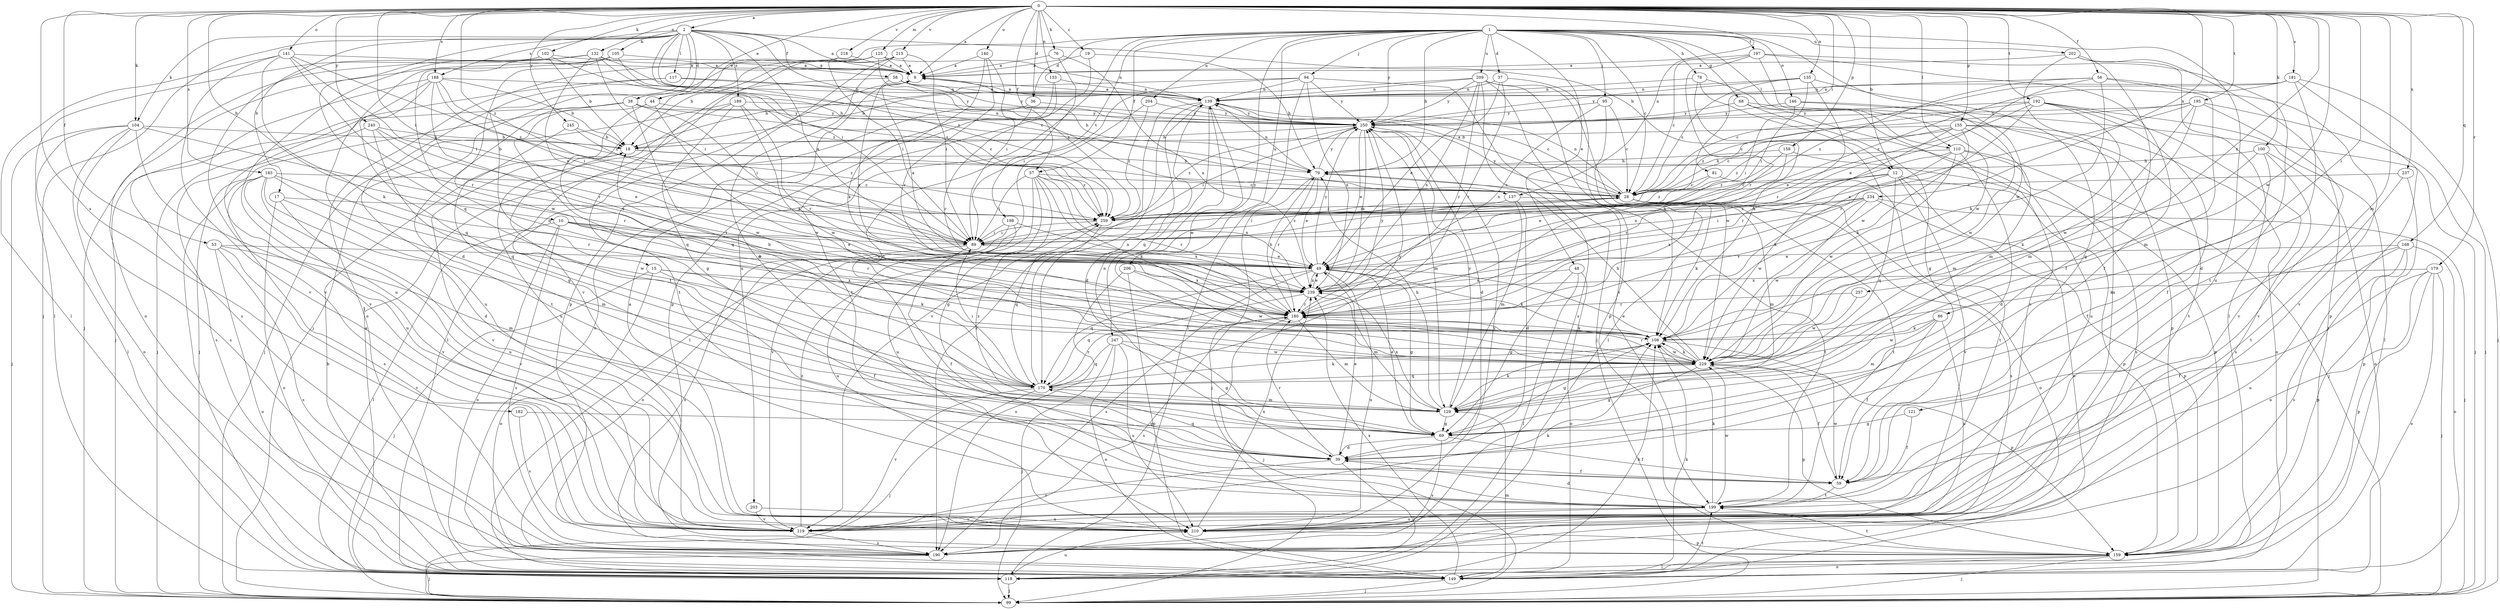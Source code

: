strict digraph  {
0;
1;
2;
9;
10;
12;
15;
17;
18;
19;
28;
36;
37;
38;
39;
44;
48;
49;
53;
56;
57;
58;
59;
68;
69;
76;
78;
79;
81;
86;
89;
94;
95;
99;
100;
102;
104;
105;
108;
110;
117;
118;
121;
125;
129;
132;
133;
135;
137;
139;
140;
141;
146;
149;
155;
158;
159;
168;
170;
179;
180;
181;
182;
183;
188;
189;
190;
192;
195;
197;
198;
199;
202;
203;
204;
206;
209;
210;
215;
218;
219;
229;
234;
237;
239;
240;
245;
247;
250;
257;
259;
0 -> 2  [label=a];
0 -> 9  [label=a];
0 -> 10  [label=b];
0 -> 12  [label=b];
0 -> 19  [label=c];
0 -> 36  [label=d];
0 -> 44  [label=e];
0 -> 53  [label=f];
0 -> 56  [label=f];
0 -> 57  [label=f];
0 -> 76  [label=h];
0 -> 81  [label=i];
0 -> 86  [label=i];
0 -> 89  [label=i];
0 -> 100  [label=k];
0 -> 102  [label=k];
0 -> 104  [label=k];
0 -> 110  [label=l];
0 -> 121  [label=m];
0 -> 125  [label=m];
0 -> 132  [label=n];
0 -> 133  [label=n];
0 -> 135  [label=n];
0 -> 137  [label=n];
0 -> 140  [label=o];
0 -> 141  [label=o];
0 -> 155  [label=p];
0 -> 158  [label=p];
0 -> 168  [label=q];
0 -> 179  [label=r];
0 -> 181  [label=s];
0 -> 182  [label=s];
0 -> 183  [label=s];
0 -> 188  [label=s];
0 -> 192  [label=t];
0 -> 195  [label=t];
0 -> 215  [label=v];
0 -> 218  [label=v];
0 -> 229  [label=w];
0 -> 234  [label=x];
0 -> 237  [label=x];
0 -> 240  [label=y];
0 -> 245  [label=y];
0 -> 257  [label=z];
0 -> 259  [label=z];
1 -> 28  [label=c];
1 -> 36  [label=d];
1 -> 37  [label=d];
1 -> 44  [label=e];
1 -> 48  [label=e];
1 -> 57  [label=f];
1 -> 68  [label=g];
1 -> 78  [label=h];
1 -> 79  [label=h];
1 -> 94  [label=j];
1 -> 95  [label=j];
1 -> 110  [label=l];
1 -> 146  [label=o];
1 -> 197  [label=t];
1 -> 198  [label=t];
1 -> 202  [label=u];
1 -> 203  [label=u];
1 -> 204  [label=u];
1 -> 206  [label=u];
1 -> 209  [label=u];
1 -> 210  [label=u];
1 -> 229  [label=w];
1 -> 247  [label=y];
1 -> 250  [label=y];
2 -> 9  [label=a];
2 -> 12  [label=b];
2 -> 15  [label=b];
2 -> 17  [label=b];
2 -> 38  [label=d];
2 -> 49  [label=e];
2 -> 58  [label=f];
2 -> 89  [label=i];
2 -> 99  [label=j];
2 -> 104  [label=k];
2 -> 105  [label=k];
2 -> 117  [label=l];
2 -> 137  [label=n];
2 -> 170  [label=q];
2 -> 188  [label=s];
2 -> 189  [label=s];
2 -> 259  [label=z];
9 -> 139  [label=n];
10 -> 49  [label=e];
10 -> 89  [label=i];
10 -> 118  [label=l];
10 -> 149  [label=o];
10 -> 180  [label=r];
10 -> 190  [label=s];
10 -> 239  [label=x];
12 -> 28  [label=c];
12 -> 49  [label=e];
12 -> 149  [label=o];
12 -> 159  [label=p];
12 -> 170  [label=q];
12 -> 219  [label=v];
12 -> 229  [label=w];
15 -> 59  [label=f];
15 -> 99  [label=j];
15 -> 108  [label=k];
15 -> 149  [label=o];
15 -> 239  [label=x];
17 -> 129  [label=m];
17 -> 149  [label=o];
17 -> 219  [label=v];
17 -> 259  [label=z];
18 -> 79  [label=h];
18 -> 219  [label=v];
18 -> 259  [label=z];
19 -> 9  [label=a];
19 -> 79  [label=h];
19 -> 159  [label=p];
28 -> 9  [label=a];
28 -> 89  [label=i];
28 -> 108  [label=k];
28 -> 129  [label=m];
28 -> 139  [label=n];
28 -> 149  [label=o];
28 -> 190  [label=s];
28 -> 199  [label=t];
28 -> 250  [label=y];
28 -> 259  [label=z];
36 -> 118  [label=l];
36 -> 180  [label=r];
36 -> 250  [label=y];
37 -> 49  [label=e];
37 -> 139  [label=n];
37 -> 159  [label=p];
37 -> 180  [label=r];
38 -> 28  [label=c];
38 -> 89  [label=i];
38 -> 99  [label=j];
38 -> 170  [label=q];
38 -> 199  [label=t];
38 -> 229  [label=w];
38 -> 250  [label=y];
39 -> 49  [label=e];
39 -> 59  [label=f];
39 -> 118  [label=l];
39 -> 170  [label=q];
39 -> 180  [label=r];
39 -> 219  [label=v];
44 -> 99  [label=j];
44 -> 170  [label=q];
44 -> 229  [label=w];
44 -> 250  [label=y];
48 -> 69  [label=g];
48 -> 118  [label=l];
48 -> 149  [label=o];
48 -> 239  [label=x];
49 -> 9  [label=a];
49 -> 69  [label=g];
49 -> 108  [label=k];
49 -> 170  [label=q];
49 -> 190  [label=s];
49 -> 210  [label=u];
49 -> 239  [label=x];
49 -> 250  [label=y];
53 -> 49  [label=e];
53 -> 129  [label=m];
53 -> 149  [label=o];
53 -> 190  [label=s];
53 -> 219  [label=v];
56 -> 49  [label=e];
56 -> 108  [label=k];
56 -> 129  [label=m];
56 -> 139  [label=n];
56 -> 219  [label=v];
56 -> 259  [label=z];
57 -> 28  [label=c];
57 -> 69  [label=g];
57 -> 89  [label=i];
57 -> 108  [label=k];
57 -> 180  [label=r];
57 -> 210  [label=u];
57 -> 219  [label=v];
57 -> 239  [label=x];
58 -> 79  [label=h];
58 -> 139  [label=n];
58 -> 199  [label=t];
58 -> 239  [label=x];
58 -> 250  [label=y];
59 -> 199  [label=t];
59 -> 229  [label=w];
68 -> 69  [label=g];
68 -> 159  [label=p];
68 -> 210  [label=u];
68 -> 250  [label=y];
69 -> 39  [label=d];
69 -> 49  [label=e];
69 -> 59  [label=f];
69 -> 139  [label=n];
69 -> 190  [label=s];
76 -> 9  [label=a];
76 -> 39  [label=d];
76 -> 239  [label=x];
78 -> 108  [label=k];
78 -> 139  [label=n];
78 -> 219  [label=v];
78 -> 229  [label=w];
79 -> 28  [label=c];
79 -> 49  [label=e];
79 -> 99  [label=j];
79 -> 139  [label=n];
79 -> 180  [label=r];
79 -> 250  [label=y];
81 -> 28  [label=c];
81 -> 199  [label=t];
81 -> 259  [label=z];
86 -> 59  [label=f];
86 -> 108  [label=k];
86 -> 129  [label=m];
86 -> 210  [label=u];
86 -> 229  [label=w];
89 -> 28  [label=c];
89 -> 49  [label=e];
89 -> 59  [label=f];
89 -> 190  [label=s];
94 -> 18  [label=b];
94 -> 89  [label=i];
94 -> 99  [label=j];
94 -> 118  [label=l];
94 -> 139  [label=n];
94 -> 239  [label=x];
94 -> 250  [label=y];
95 -> 28  [label=c];
95 -> 118  [label=l];
95 -> 239  [label=x];
95 -> 250  [label=y];
100 -> 59  [label=f];
100 -> 79  [label=h];
100 -> 108  [label=k];
100 -> 149  [label=o];
100 -> 190  [label=s];
102 -> 9  [label=a];
102 -> 18  [label=b];
102 -> 79  [label=h];
102 -> 118  [label=l];
102 -> 219  [label=v];
104 -> 18  [label=b];
104 -> 99  [label=j];
104 -> 118  [label=l];
104 -> 149  [label=o];
104 -> 180  [label=r];
104 -> 190  [label=s];
104 -> 210  [label=u];
105 -> 9  [label=a];
105 -> 39  [label=d];
105 -> 99  [label=j];
105 -> 170  [label=q];
105 -> 229  [label=w];
105 -> 259  [label=z];
108 -> 18  [label=b];
108 -> 69  [label=g];
108 -> 159  [label=p];
108 -> 229  [label=w];
110 -> 39  [label=d];
110 -> 79  [label=h];
110 -> 99  [label=j];
110 -> 108  [label=k];
110 -> 180  [label=r];
110 -> 190  [label=s];
110 -> 229  [label=w];
117 -> 99  [label=j];
117 -> 139  [label=n];
117 -> 210  [label=u];
117 -> 250  [label=y];
118 -> 9  [label=a];
118 -> 99  [label=j];
118 -> 108  [label=k];
118 -> 210  [label=u];
121 -> 59  [label=f];
121 -> 69  [label=g];
125 -> 9  [label=a];
125 -> 89  [label=i];
125 -> 99  [label=j];
125 -> 139  [label=n];
125 -> 199  [label=t];
125 -> 259  [label=z];
129 -> 69  [label=g];
129 -> 79  [label=h];
129 -> 108  [label=k];
129 -> 239  [label=x];
129 -> 250  [label=y];
129 -> 259  [label=z];
132 -> 9  [label=a];
132 -> 28  [label=c];
132 -> 49  [label=e];
132 -> 89  [label=i];
132 -> 149  [label=o];
132 -> 210  [label=u];
132 -> 259  [label=z];
133 -> 139  [label=n];
133 -> 149  [label=o];
133 -> 199  [label=t];
135 -> 28  [label=c];
135 -> 69  [label=g];
135 -> 89  [label=i];
135 -> 139  [label=n];
135 -> 180  [label=r];
135 -> 250  [label=y];
137 -> 39  [label=d];
137 -> 129  [label=m];
137 -> 199  [label=t];
137 -> 259  [label=z];
139 -> 9  [label=a];
139 -> 28  [label=c];
139 -> 39  [label=d];
139 -> 170  [label=q];
139 -> 190  [label=s];
139 -> 219  [label=v];
139 -> 229  [label=w];
139 -> 250  [label=y];
140 -> 9  [label=a];
140 -> 89  [label=i];
140 -> 108  [label=k];
140 -> 180  [label=r];
141 -> 9  [label=a];
141 -> 89  [label=i];
141 -> 108  [label=k];
141 -> 118  [label=l];
141 -> 180  [label=r];
141 -> 219  [label=v];
141 -> 259  [label=z];
146 -> 89  [label=i];
146 -> 99  [label=j];
146 -> 229  [label=w];
146 -> 250  [label=y];
149 -> 18  [label=b];
149 -> 99  [label=j];
149 -> 108  [label=k];
149 -> 129  [label=m];
149 -> 199  [label=t];
149 -> 239  [label=x];
155 -> 18  [label=b];
155 -> 28  [label=c];
155 -> 108  [label=k];
155 -> 129  [label=m];
155 -> 149  [label=o];
155 -> 180  [label=r];
155 -> 199  [label=t];
155 -> 259  [label=z];
158 -> 79  [label=h];
158 -> 159  [label=p];
158 -> 239  [label=x];
158 -> 259  [label=z];
159 -> 99  [label=j];
159 -> 118  [label=l];
159 -> 149  [label=o];
159 -> 199  [label=t];
168 -> 49  [label=e];
168 -> 108  [label=k];
168 -> 149  [label=o];
168 -> 159  [label=p];
168 -> 190  [label=s];
168 -> 210  [label=u];
170 -> 89  [label=i];
170 -> 99  [label=j];
170 -> 108  [label=k];
170 -> 129  [label=m];
170 -> 139  [label=n];
170 -> 180  [label=r];
170 -> 219  [label=v];
170 -> 250  [label=y];
179 -> 59  [label=f];
179 -> 99  [label=j];
179 -> 149  [label=o];
179 -> 159  [label=p];
179 -> 210  [label=u];
179 -> 239  [label=x];
180 -> 79  [label=h];
180 -> 99  [label=j];
180 -> 108  [label=k];
180 -> 129  [label=m];
180 -> 190  [label=s];
180 -> 250  [label=y];
181 -> 28  [label=c];
181 -> 39  [label=d];
181 -> 99  [label=j];
181 -> 139  [label=n];
181 -> 159  [label=p];
181 -> 259  [label=z];
182 -> 69  [label=g];
182 -> 219  [label=v];
183 -> 28  [label=c];
183 -> 39  [label=d];
183 -> 118  [label=l];
183 -> 180  [label=r];
183 -> 190  [label=s];
183 -> 210  [label=u];
183 -> 219  [label=v];
183 -> 229  [label=w];
188 -> 18  [label=b];
188 -> 89  [label=i];
188 -> 139  [label=n];
188 -> 170  [label=q];
188 -> 180  [label=r];
188 -> 190  [label=s];
188 -> 219  [label=v];
188 -> 259  [label=z];
189 -> 69  [label=g];
189 -> 99  [label=j];
189 -> 180  [label=r];
189 -> 210  [label=u];
189 -> 229  [label=w];
189 -> 250  [label=y];
190 -> 99  [label=j];
192 -> 49  [label=e];
192 -> 59  [label=f];
192 -> 118  [label=l];
192 -> 129  [label=m];
192 -> 180  [label=r];
192 -> 219  [label=v];
192 -> 250  [label=y];
192 -> 259  [label=z];
195 -> 28  [label=c];
195 -> 99  [label=j];
195 -> 129  [label=m];
195 -> 219  [label=v];
195 -> 229  [label=w];
195 -> 239  [label=x];
195 -> 250  [label=y];
197 -> 9  [label=a];
197 -> 28  [label=c];
197 -> 59  [label=f];
197 -> 180  [label=r];
197 -> 199  [label=t];
197 -> 229  [label=w];
198 -> 89  [label=i];
198 -> 149  [label=o];
198 -> 210  [label=u];
198 -> 239  [label=x];
199 -> 39  [label=d];
199 -> 108  [label=k];
199 -> 210  [label=u];
199 -> 219  [label=v];
199 -> 229  [label=w];
202 -> 9  [label=a];
202 -> 59  [label=f];
202 -> 99  [label=j];
202 -> 118  [label=l];
202 -> 210  [label=u];
203 -> 210  [label=u];
203 -> 219  [label=v];
204 -> 118  [label=l];
204 -> 250  [label=y];
204 -> 259  [label=z];
206 -> 149  [label=o];
206 -> 190  [label=s];
206 -> 229  [label=w];
206 -> 239  [label=x];
209 -> 18  [label=b];
209 -> 108  [label=k];
209 -> 139  [label=n];
209 -> 180  [label=r];
209 -> 190  [label=s];
209 -> 199  [label=t];
209 -> 229  [label=w];
209 -> 239  [label=x];
209 -> 250  [label=y];
210 -> 9  [label=a];
210 -> 159  [label=p];
210 -> 239  [label=x];
210 -> 250  [label=y];
215 -> 9  [label=a];
215 -> 18  [label=b];
215 -> 39  [label=d];
215 -> 89  [label=i];
215 -> 159  [label=p];
215 -> 219  [label=v];
218 -> 9  [label=a];
218 -> 149  [label=o];
219 -> 108  [label=k];
219 -> 190  [label=s];
219 -> 259  [label=z];
229 -> 49  [label=e];
229 -> 59  [label=f];
229 -> 69  [label=g];
229 -> 79  [label=h];
229 -> 108  [label=k];
229 -> 159  [label=p];
229 -> 170  [label=q];
229 -> 180  [label=r];
234 -> 89  [label=i];
234 -> 99  [label=j];
234 -> 159  [label=p];
234 -> 180  [label=r];
234 -> 229  [label=w];
234 -> 239  [label=x];
234 -> 259  [label=z];
237 -> 28  [label=c];
237 -> 159  [label=p];
237 -> 199  [label=t];
239 -> 49  [label=e];
239 -> 129  [label=m];
239 -> 170  [label=q];
239 -> 180  [label=r];
240 -> 18  [label=b];
240 -> 49  [label=e];
240 -> 170  [label=q];
240 -> 190  [label=s];
240 -> 239  [label=x];
245 -> 18  [label=b];
245 -> 69  [label=g];
245 -> 259  [label=z];
247 -> 69  [label=g];
247 -> 99  [label=j];
247 -> 149  [label=o];
247 -> 170  [label=q];
247 -> 210  [label=u];
247 -> 229  [label=w];
250 -> 18  [label=b];
250 -> 39  [label=d];
250 -> 49  [label=e];
250 -> 89  [label=i];
250 -> 129  [label=m];
250 -> 239  [label=x];
250 -> 259  [label=z];
257 -> 180  [label=r];
257 -> 229  [label=w];
259 -> 89  [label=i];
259 -> 170  [label=q];
}

